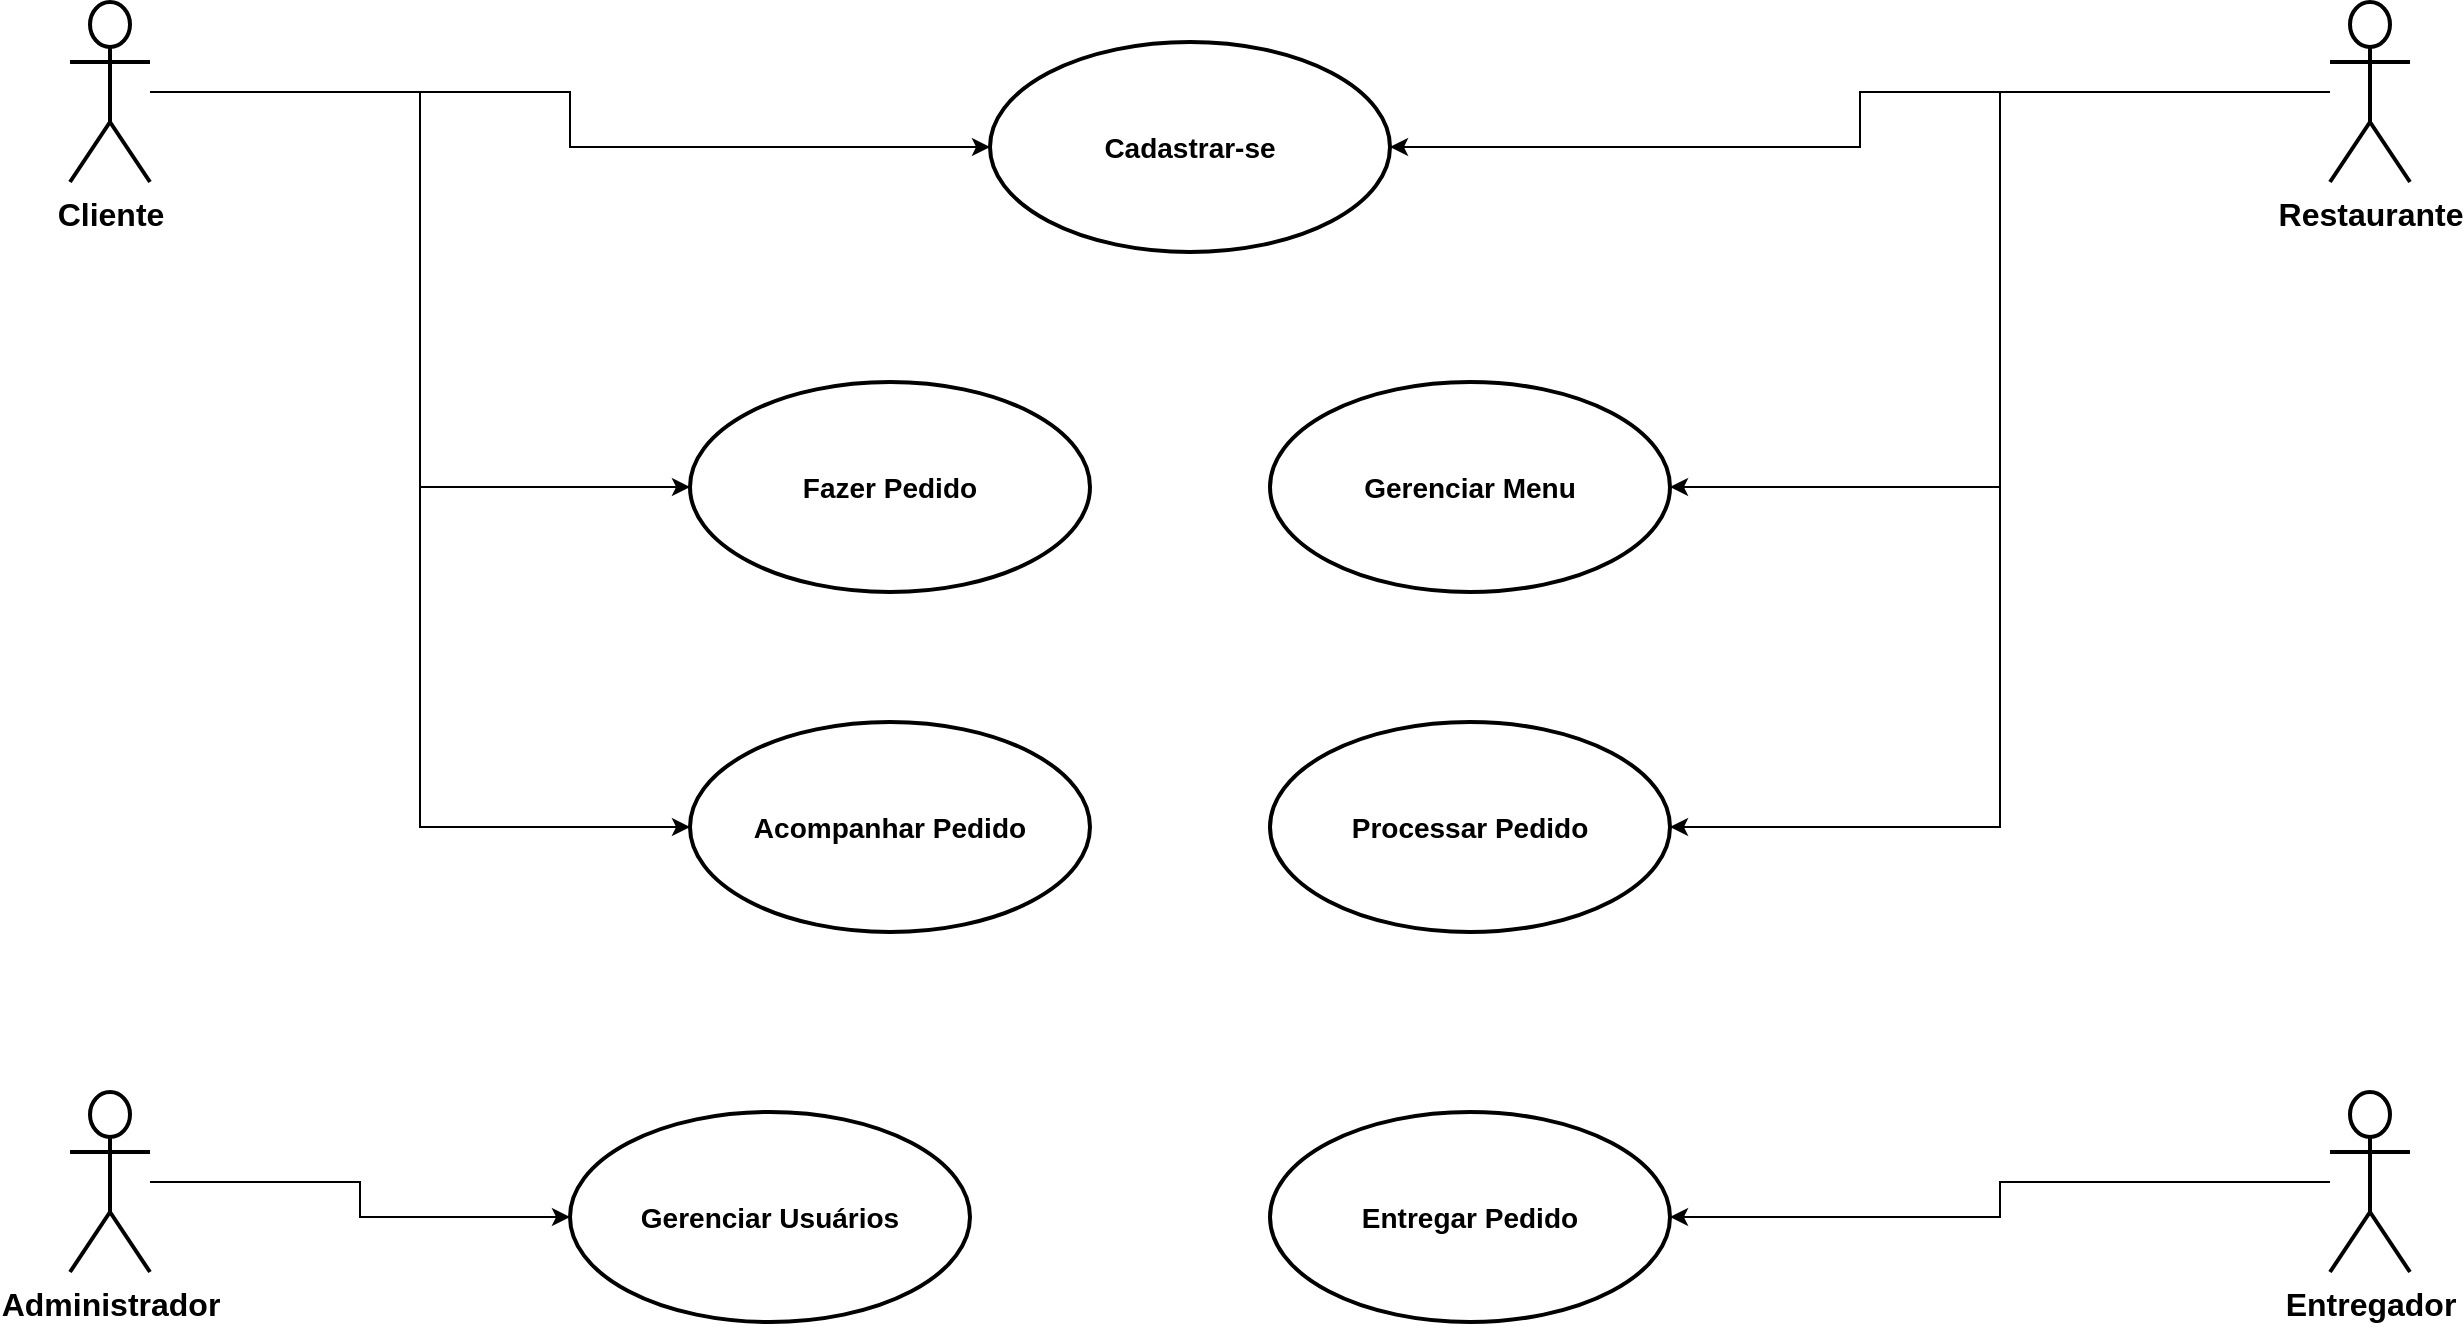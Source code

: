 <mxfile version="24.7.8">
  <diagram name="Página-1" id="Ni4LJ-_mFx-4MyYVs0aM">
    <mxGraphModel dx="1434" dy="738" grid="1" gridSize="10" guides="1" tooltips="1" connect="1" arrows="1" fold="1" page="1" pageScale="1" pageWidth="827" pageHeight="1169" math="0" shadow="0">
      <root>
        <mxCell id="0" />
        <mxCell id="1" parent="0" />
        <mxCell id="PLAKf-Q3GXsBwtS0ih_z-18" style="edgeStyle=orthogonalEdgeStyle;rounded=0;orthogonalLoop=1;jettySize=auto;html=1;entryX=0;entryY=0.5;entryDx=0;entryDy=0;" edge="1" parent="1" source="PLAKf-Q3GXsBwtS0ih_z-1" target="PLAKf-Q3GXsBwtS0ih_z-7">
          <mxGeometry relative="1" as="geometry" />
        </mxCell>
        <mxCell id="PLAKf-Q3GXsBwtS0ih_z-19" style="edgeStyle=orthogonalEdgeStyle;rounded=0;orthogonalLoop=1;jettySize=auto;html=1;entryX=0;entryY=0.5;entryDx=0;entryDy=0;" edge="1" parent="1" source="PLAKf-Q3GXsBwtS0ih_z-1" target="PLAKf-Q3GXsBwtS0ih_z-8">
          <mxGeometry relative="1" as="geometry" />
        </mxCell>
        <mxCell id="PLAKf-Q3GXsBwtS0ih_z-24" style="edgeStyle=orthogonalEdgeStyle;rounded=0;orthogonalLoop=1;jettySize=auto;html=1;entryX=0;entryY=0.5;entryDx=0;entryDy=0;" edge="1" parent="1" source="PLAKf-Q3GXsBwtS0ih_z-1" target="PLAKf-Q3GXsBwtS0ih_z-9">
          <mxGeometry relative="1" as="geometry" />
        </mxCell>
        <mxCell id="PLAKf-Q3GXsBwtS0ih_z-1" value="&lt;font style=&quot;font-size: 16px;&quot;&gt;&lt;b&gt;Cliente&lt;/b&gt;&lt;/font&gt;" style="shape=umlActor;verticalLabelPosition=bottom;verticalAlign=top;html=1;outlineConnect=0;strokeWidth=2;" vertex="1" parent="1">
          <mxGeometry x="40" y="40" width="40" height="90" as="geometry" />
        </mxCell>
        <mxCell id="PLAKf-Q3GXsBwtS0ih_z-21" style="edgeStyle=orthogonalEdgeStyle;rounded=0;orthogonalLoop=1;jettySize=auto;html=1;entryX=1;entryY=0.5;entryDx=0;entryDy=0;" edge="1" parent="1" source="PLAKf-Q3GXsBwtS0ih_z-3" target="PLAKf-Q3GXsBwtS0ih_z-7">
          <mxGeometry relative="1" as="geometry" />
        </mxCell>
        <mxCell id="PLAKf-Q3GXsBwtS0ih_z-22" style="edgeStyle=orthogonalEdgeStyle;rounded=0;orthogonalLoop=1;jettySize=auto;html=1;entryX=1;entryY=0.5;entryDx=0;entryDy=0;" edge="1" parent="1" source="PLAKf-Q3GXsBwtS0ih_z-3" target="PLAKf-Q3GXsBwtS0ih_z-10">
          <mxGeometry relative="1" as="geometry" />
        </mxCell>
        <mxCell id="PLAKf-Q3GXsBwtS0ih_z-23" style="edgeStyle=orthogonalEdgeStyle;rounded=0;orthogonalLoop=1;jettySize=auto;html=1;entryX=1;entryY=0.5;entryDx=0;entryDy=0;" edge="1" parent="1" source="PLAKf-Q3GXsBwtS0ih_z-3" target="PLAKf-Q3GXsBwtS0ih_z-11">
          <mxGeometry relative="1" as="geometry" />
        </mxCell>
        <mxCell id="PLAKf-Q3GXsBwtS0ih_z-3" value="&lt;font style=&quot;font-size: 16px;&quot;&gt;&lt;b&gt;Restaurante&lt;/b&gt;&lt;/font&gt;" style="shape=umlActor;verticalLabelPosition=bottom;verticalAlign=top;html=1;outlineConnect=0;strokeWidth=2;" vertex="1" parent="1">
          <mxGeometry x="1170" y="40" width="40" height="90" as="geometry" />
        </mxCell>
        <mxCell id="PLAKf-Q3GXsBwtS0ih_z-27" style="edgeStyle=orthogonalEdgeStyle;rounded=0;orthogonalLoop=1;jettySize=auto;html=1;entryX=1;entryY=0.5;entryDx=0;entryDy=0;" edge="1" parent="1" source="PLAKf-Q3GXsBwtS0ih_z-4" target="PLAKf-Q3GXsBwtS0ih_z-12">
          <mxGeometry relative="1" as="geometry" />
        </mxCell>
        <mxCell id="PLAKf-Q3GXsBwtS0ih_z-4" value="&lt;font style=&quot;font-size: 16px;&quot;&gt;&lt;b&gt;Entregador&lt;/b&gt;&lt;/font&gt;" style="shape=umlActor;verticalLabelPosition=bottom;verticalAlign=top;html=1;outlineConnect=0;strokeWidth=2;" vertex="1" parent="1">
          <mxGeometry x="1170" y="585" width="40" height="90" as="geometry" />
        </mxCell>
        <mxCell id="PLAKf-Q3GXsBwtS0ih_z-26" style="edgeStyle=orthogonalEdgeStyle;rounded=0;orthogonalLoop=1;jettySize=auto;html=1;entryX=0;entryY=0.5;entryDx=0;entryDy=0;" edge="1" parent="1" source="PLAKf-Q3GXsBwtS0ih_z-5" target="PLAKf-Q3GXsBwtS0ih_z-13">
          <mxGeometry relative="1" as="geometry" />
        </mxCell>
        <mxCell id="PLAKf-Q3GXsBwtS0ih_z-5" value="&lt;font style=&quot;font-size: 16px;&quot;&gt;&lt;b&gt;Administrador&lt;/b&gt;&lt;/font&gt;" style="shape=umlActor;verticalLabelPosition=bottom;verticalAlign=top;html=1;outlineConnect=0;strokeWidth=2;" vertex="1" parent="1">
          <mxGeometry x="40" y="585" width="40" height="90" as="geometry" />
        </mxCell>
        <mxCell id="PLAKf-Q3GXsBwtS0ih_z-7" value="&lt;font style=&quot;font-size: 14px;&quot;&gt;&lt;b&gt;Cadastrar-se&lt;/b&gt;&lt;/font&gt;" style="ellipse;whiteSpace=wrap;html=1;strokeWidth=2;" vertex="1" parent="1">
          <mxGeometry x="500" y="60" width="200" height="105" as="geometry" />
        </mxCell>
        <mxCell id="PLAKf-Q3GXsBwtS0ih_z-8" value="&lt;font style=&quot;font-size: 14px;&quot;&gt;&lt;b&gt;Fazer Pedido&lt;/b&gt;&lt;/font&gt;" style="ellipse;whiteSpace=wrap;html=1;strokeWidth=2;" vertex="1" parent="1">
          <mxGeometry x="350" y="230" width="200" height="105" as="geometry" />
        </mxCell>
        <mxCell id="PLAKf-Q3GXsBwtS0ih_z-9" value="&lt;font style=&quot;font-size: 14px;&quot;&gt;&lt;b&gt;Acompanhar Pedido&lt;/b&gt;&lt;/font&gt;" style="ellipse;whiteSpace=wrap;html=1;strokeWidth=2;" vertex="1" parent="1">
          <mxGeometry x="350" y="400" width="200" height="105" as="geometry" />
        </mxCell>
        <mxCell id="PLAKf-Q3GXsBwtS0ih_z-10" value="&lt;font style=&quot;font-size: 14px;&quot;&gt;&lt;b&gt;Gerenciar Menu&lt;/b&gt;&lt;/font&gt;" style="ellipse;whiteSpace=wrap;html=1;strokeWidth=2;" vertex="1" parent="1">
          <mxGeometry x="640" y="230" width="200" height="105" as="geometry" />
        </mxCell>
        <mxCell id="PLAKf-Q3GXsBwtS0ih_z-11" value="&lt;b&gt;&lt;font style=&quot;font-size: 14px;&quot;&gt;Processar Pedido&lt;/font&gt;&lt;/b&gt;" style="ellipse;whiteSpace=wrap;html=1;strokeWidth=2;" vertex="1" parent="1">
          <mxGeometry x="640" y="400" width="200" height="105" as="geometry" />
        </mxCell>
        <mxCell id="PLAKf-Q3GXsBwtS0ih_z-12" value="&lt;font style=&quot;font-size: 14px;&quot;&gt;&lt;b&gt;Entregar Pedido&lt;/b&gt;&lt;/font&gt;" style="ellipse;whiteSpace=wrap;html=1;strokeWidth=2;" vertex="1" parent="1">
          <mxGeometry x="640" y="595" width="200" height="105" as="geometry" />
        </mxCell>
        <mxCell id="PLAKf-Q3GXsBwtS0ih_z-13" value="&lt;b&gt;&lt;font style=&quot;font-size: 14px;&quot;&gt;Gerenciar Usuários&lt;/font&gt;&lt;/b&gt;" style="ellipse;whiteSpace=wrap;html=1;strokeWidth=2;" vertex="1" parent="1">
          <mxGeometry x="290" y="595" width="200" height="105" as="geometry" />
        </mxCell>
      </root>
    </mxGraphModel>
  </diagram>
</mxfile>
